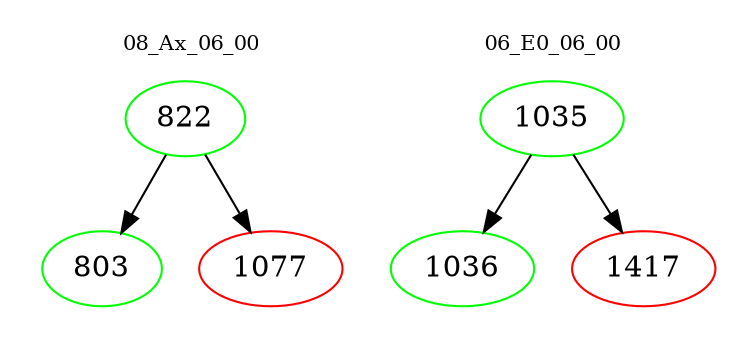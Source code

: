 digraph{
subgraph cluster_0 {
color = white
label = "08_Ax_06_00";
fontsize=10;
T0_822 [label="822", color="green"]
T0_822 -> T0_803 [color="black"]
T0_803 [label="803", color="green"]
T0_822 -> T0_1077 [color="black"]
T0_1077 [label="1077", color="red"]
}
subgraph cluster_1 {
color = white
label = "06_E0_06_00";
fontsize=10;
T1_1035 [label="1035", color="green"]
T1_1035 -> T1_1036 [color="black"]
T1_1036 [label="1036", color="green"]
T1_1035 -> T1_1417 [color="black"]
T1_1417 [label="1417", color="red"]
}
}
